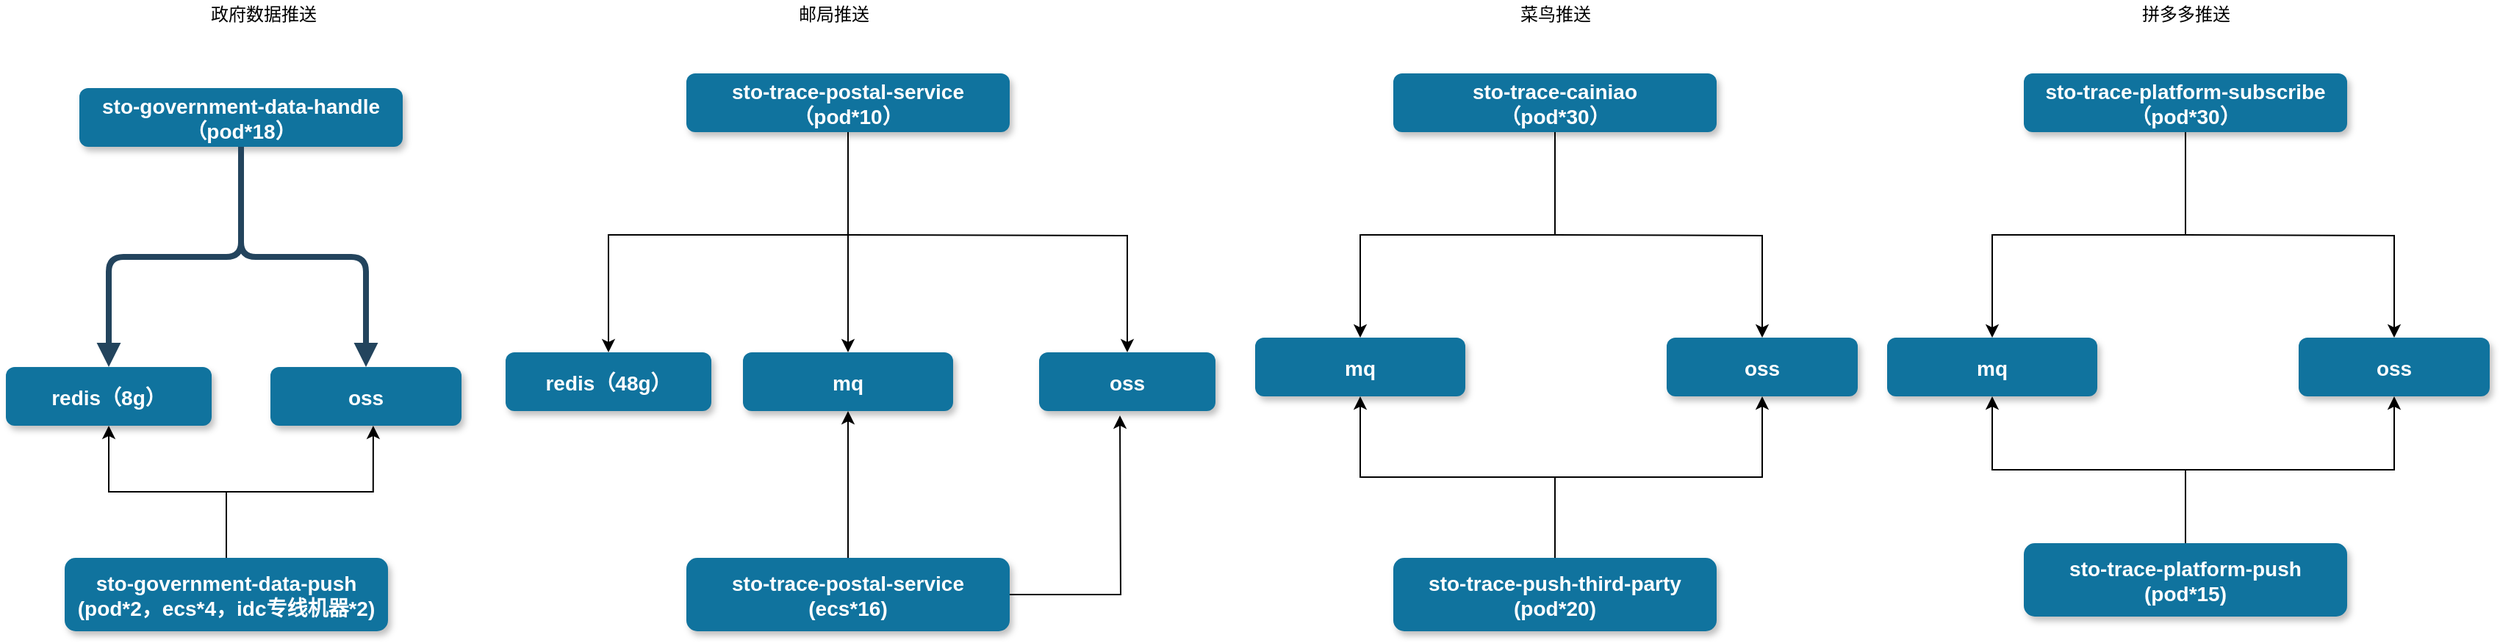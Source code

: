 <mxfile version="13.8.0" type="github">
  <diagram name="Page-1" id="97916047-d0de-89f5-080d-49f4d83e522f">
    <mxGraphModel dx="1422" dy="762" grid="1" gridSize="10" guides="1" tooltips="1" connect="1" arrows="1" fold="1" page="1" pageScale="1.5" pageWidth="1169" pageHeight="827" background="#ffffff" math="0" shadow="0">
      <root>
        <mxCell id="0" />
        <mxCell id="1" parent="0" />
        <mxCell id="o6PUME0kN3w2c6MuNLLT-68" value="" style="edgeStyle=orthogonalEdgeStyle;rounded=0;orthogonalLoop=1;jettySize=auto;html=1;entryX=0.5;entryY=0;entryDx=0;entryDy=0;" edge="1" parent="1" source="2" target="o6PUME0kN3w2c6MuNLLT-67">
          <mxGeometry relative="1" as="geometry" />
        </mxCell>
        <mxCell id="2" value="sto-trace-postal-service&#xa;（pod*10）" style="rounded=1;fillColor=#10739E;strokeColor=none;shadow=1;gradientColor=none;fontStyle=1;fontColor=#FFFFFF;fontSize=14;" parent="1" vertex="1">
          <mxGeometry x="813" y="180" width="220" height="40" as="geometry" />
        </mxCell>
        <mxCell id="3" value="oss" style="rounded=1;fillColor=#10739E;strokeColor=none;shadow=1;gradientColor=none;fontStyle=1;fontColor=#FFFFFF;fontSize=14;" parent="1" vertex="1">
          <mxGeometry x="1053" y="370" width="120" height="40" as="geometry" />
        </mxCell>
        <mxCell id="PI8aZwKPxQTK2stiqgzw-55" value="redis（48g）" style="rounded=1;fillColor=#10739E;strokeColor=none;shadow=1;gradientColor=none;fontStyle=1;fontColor=#FFFFFF;fontSize=14;" parent="1" vertex="1">
          <mxGeometry x="690" y="370" width="140" height="40" as="geometry" />
        </mxCell>
        <mxCell id="PI8aZwKPxQTK2stiqgzw-59" style="edgeStyle=orthogonalEdgeStyle;rounded=0;orthogonalLoop=1;jettySize=auto;html=1;entryX=0.5;entryY=1;entryDx=0;entryDy=0;exitX=0.5;exitY=0;exitDx=0;exitDy=0;" parent="1" source="PI8aZwKPxQTK2stiqgzw-58" target="o6PUME0kN3w2c6MuNLLT-67" edge="1">
          <mxGeometry relative="1" as="geometry" />
        </mxCell>
        <mxCell id="PI8aZwKPxQTK2stiqgzw-60" style="edgeStyle=orthogonalEdgeStyle;rounded=0;orthogonalLoop=1;jettySize=auto;html=1;" parent="1" source="PI8aZwKPxQTK2stiqgzw-58" edge="1">
          <mxGeometry relative="1" as="geometry">
            <mxPoint x="1108" y="413" as="targetPoint" />
          </mxGeometry>
        </mxCell>
        <mxCell id="PI8aZwKPxQTK2stiqgzw-58" value="sto-trace-postal-service&#xa;(ecs*16)" style="rounded=1;fillColor=#10739E;strokeColor=none;shadow=1;gradientColor=none;fontStyle=1;fontColor=#FFFFFF;fontSize=14;" parent="1" vertex="1">
          <mxGeometry x="813" y="510" width="220" height="50" as="geometry" />
        </mxCell>
        <mxCell id="o6PUME0kN3w2c6MuNLLT-39" value="&lt;span style=&quot;color: rgba(0 , 0 , 0 , 0) ; font-family: monospace ; font-size: 0px&quot;&gt;%3CmxGraphModel%3E%3Croot%3E%3CmxCell%20id%3D%220%22%2F%3E%3CmxCell%20id%3D%221%22%20parent%3D%220%22%2F%3E%3CmxCell%20id%3D%222%22%20value%3D%22sto-government-data-handle%26%2310%3B%EF%BC%88pod*18%EF%BC%89%22%20style%3D%22rounded%3D1%3BfillColor%3D%2310739E%3BstrokeColor%3Dnone%3Bshadow%3D1%3BgradientColor%3Dnone%3BfontStyle%3D1%3BfontColor%3D%23FFFFFF%3BfontSize%3D14%3B%22%20vertex%3D%221%22%20parent%3D%221%22%3E%3CmxGeometry%20x%3D%22380%22%20y%3D%22170%22%20width%3D%22220%22%20height%3D%2240%22%20as%3D%22geometry%22%2F%3E%3C%2FmxCell%3E%3CmxCell%20id%3D%223%22%20value%3D%22oss%22%20style%3D%22rounded%3D1%3BfillColor%3D%2310739E%3BstrokeColor%3Dnone%3Bshadow%3D1%3BgradientColor%3Dnone%3BfontStyle%3D1%3BfontColor%3D%23FFFFFF%3BfontSize%3D14%3B%22%20vertex%3D%221%22%20parent%3D%221%22%3E%3CmxGeometry%20x%3D%22510%22%20y%3D%22360%22%20width%3D%22130%22%20height%3D%2240%22%20as%3D%22geometry%22%2F%3E%3C%2FmxCell%3E%3CmxCell%20id%3D%224%22%20value%3D%22%22%20style%3D%22edgeStyle%3DelbowEdgeStyle%3Belbow%3Dvertical%3BstrokeWidth%3D4%3BendArrow%3Dblock%3BendFill%3D1%3BfontStyle%3D1%3BstrokeColor%3D%2323445D%3B%22%20edge%3D%221%22%20source%3D%222%22%20target%3D%223%22%20parent%3D%221%22%3E%3CmxGeometry%20x%3D%2222%22%20y%3D%22165.5%22%20width%3D%22100%22%20height%3D%22100%22%20as%3D%22geometry%22%3E%3CmxPoint%20x%3D%2222%22%20y%3D%22265.5%22%20as%3D%22sourcePoint%22%2F%3E%3CmxPoint%20x%3D%22122%22%20y%3D%22165.5%22%20as%3D%22targetPoint%22%2F%3E%3C%2FmxGeometry%3E%3C%2FmxCell%3E%3CmxCell%20id%3D%225%22%20value%3D%22redis%EF%BC%888g%EF%BC%89%22%20style%3D%22rounded%3D1%3BfillColor%3D%2310739E%3BstrokeColor%3Dnone%3Bshadow%3D1%3BgradientColor%3Dnone%3BfontStyle%3D1%3BfontColor%3D%23FFFFFF%3BfontSize%3D14%3B%22%20vertex%3D%221%22%20parent%3D%221%22%3E%3CmxGeometry%20x%3D%22330%22%20y%3D%22360%22%20width%3D%22140%22%20height%3D%2240%22%20as%3D%22geometry%22%2F%3E%3C%2FmxCell%3E%3CmxCell%20id%3D%226%22%20value%3D%22%22%20style%3D%22edgeStyle%3DelbowEdgeStyle%3Belbow%3Dvertical%3BstrokeWidth%3D4%3BendArrow%3Dblock%3BendFill%3D1%3BfontStyle%3D1%3BstrokeColor%3D%2323445D%3BentryX%3D0.5%3BentryY%3D0%3BentryDx%3D0%3BentryDy%3D0%3BexitX%3D0.5%3BexitY%3D1%3BexitDx%3D0%3BexitDy%3D0%3B%22%20edge%3D%221%22%20source%3D%222%22%20target%3D%225%22%20parent%3D%221%22%3E%3CmxGeometry%20x%3D%2232%22%20y%3D%22175.5%22%20width%3D%22100%22%20height%3D%22100%22%20as%3D%22geometry%22%3E%3CmxPoint%20x%3D%22510%22%20y%3D%22190%22%20as%3D%22sourcePoint%22%2F%3E%3CmxPoint%20x%3D%22590%22%20y%3D%22370%22%20as%3D%22targetPoint%22%2F%3E%3C%2FmxGeometry%3E%3C%2FmxCell%3E%3CmxCell%20id%3D%227%22%20style%3D%22edgeStyle%3DorthogonalEdgeStyle%3Brounded%3D0%3BorthogonalLoop%3D1%3BjettySize%3Dauto%3Bhtml%3D1%3BentryX%3D0.5%3BentryY%3D1%3BentryDx%3D0%3BentryDy%3D0%3BexitX%3D0.5%3BexitY%3D0%3BexitDx%3D0%3BexitDy%3D0%3B%22%20edge%3D%221%22%20source%3D%229%22%20target%3D%225%22%20parent%3D%221%22%3E%3CmxGeometry%20relative%3D%221%22%20as%3D%22geometry%22%2F%3E%3C%2FmxCell%3E%3CmxCell%20id%3D%228%22%20style%3D%22edgeStyle%3DorthogonalEdgeStyle%3Brounded%3D0%3BorthogonalLoop%3D1%3BjettySize%3Dauto%3Bhtml%3D1%3BentryX%3D0.562%3BentryY%3D1.075%3BentryDx%3D0%3BentryDy%3D0%3BentryPerimeter%3D0%3B%22%20edge%3D%221%22%20source%3D%229%22%20target%3D%223%22%20parent%3D%221%22%3E%3CmxGeometry%20relative%3D%221%22%20as%3D%22geometry%22%2F%3E%3C%2FmxCell%3E%3CmxCell%20id%3D%229%22%20value%3D%22sto-government-data-push%26%2310%3B(pod*2%2Cecs*6)%22%20style%3D%22rounded%3D1%3BfillColor%3D%2310739E%3BstrokeColor%3Dnone%3Bshadow%3D1%3BgradientColor%3Dnone%3BfontStyle%3D1%3BfontColor%3D%23FFFFFF%3BfontSize%3D14%3B%22%20vertex%3D%221%22%20parent%3D%221%22%3E%3CmxGeometry%20x%3D%22370%22%20y%3D%22490%22%20width%3D%22220%22%20height%3D%2250%22%20as%3D%22geometry%22%2F%3E%3C%2FmxCell%3E%3CmxCell%20id%3D%2210%22%20value%3D%22%E6%94%BF%E5%BA%9C%E6%95%B0%E6%8D%AE%E6%8E%A8%E9%80%81%22%20style%3D%22rounded%3D0%3BwhiteSpace%3Dwrap%3Bhtml%3D1%3B%22%20vertex%3D%221%22%20parent%3D%221%22%3E%3CmxGeometry%20x%3D%22440%22%20y%3D%2290%22%20width%3D%22120%22%20height%3D%2260%22%20as%3D%22geometry%22%2F%3E%3C%2FmxCell%3E%3C%2Froot%3E%3C%2FmxGraphModel%3E&lt;/span&gt;" style="text;html=1;align=center;verticalAlign=middle;resizable=0;points=[];autosize=1;" vertex="1" parent="1">
          <mxGeometry x="823" y="180" width="20" height="20" as="geometry" />
        </mxCell>
        <mxCell id="o6PUME0kN3w2c6MuNLLT-40" value="政府数据推送" style="text;html=1;align=center;verticalAlign=middle;resizable=0;points=[];autosize=1;" vertex="1" parent="1">
          <mxGeometry x="480" y="130" width="90" height="20" as="geometry" />
        </mxCell>
        <mxCell id="o6PUME0kN3w2c6MuNLLT-41" value="&lt;span style=&quot;color: rgba(0 , 0 , 0 , 0) ; font-family: monospace ; font-size: 0px&quot;&gt;%3CmxGraphModel%3E%3Croot%3E%3CmxCell%20id%3D%220%22%2F%3E%3CmxCell%20id%3D%221%22%20parent%3D%220%22%2F%3E%3CmxCell%20id%3D%222%22%20value%3D%22sto-government-data-handle%26%2310%3B%EF%BC%88pod*18%EF%BC%89%22%20style%3D%22rounded%3D1%3BfillColor%3D%2310739E%3BstrokeColor%3Dnone%3Bshadow%3D1%3BgradientColor%3Dnone%3BfontStyle%3D1%3BfontColor%3D%23FFFFFF%3BfontSize%3D14%3B%22%20vertex%3D%221%22%20parent%3D%221%22%3E%3CmxGeometry%20x%3D%22380%22%20y%3D%22170%22%20width%3D%22220%22%20height%3D%2240%22%20as%3D%22geometry%22%2F%3E%3C%2FmxCell%3E%3CmxCell%20id%3D%223%22%20value%3D%22oss%22%20style%3D%22rounded%3D1%3BfillColor%3D%2310739E%3BstrokeColor%3Dnone%3Bshadow%3D1%3BgradientColor%3Dnone%3BfontStyle%3D1%3BfontColor%3D%23FFFFFF%3BfontSize%3D14%3B%22%20vertex%3D%221%22%20parent%3D%221%22%3E%3CmxGeometry%20x%3D%22510%22%20y%3D%22360%22%20width%3D%22130%22%20height%3D%2240%22%20as%3D%22geometry%22%2F%3E%3C%2FmxCell%3E%3CmxCell%20id%3D%224%22%20value%3D%22%22%20style%3D%22edgeStyle%3DelbowEdgeStyle%3Belbow%3Dvertical%3BstrokeWidth%3D4%3BendArrow%3Dblock%3BendFill%3D1%3BfontStyle%3D1%3BstrokeColor%3D%2323445D%3B%22%20edge%3D%221%22%20source%3D%222%22%20target%3D%223%22%20parent%3D%221%22%3E%3CmxGeometry%20x%3D%2222%22%20y%3D%22165.5%22%20width%3D%22100%22%20height%3D%22100%22%20as%3D%22geometry%22%3E%3CmxPoint%20x%3D%2222%22%20y%3D%22265.5%22%20as%3D%22sourcePoint%22%2F%3E%3CmxPoint%20x%3D%22122%22%20y%3D%22165.5%22%20as%3D%22targetPoint%22%2F%3E%3C%2FmxGeometry%3E%3C%2FmxCell%3E%3CmxCell%20id%3D%225%22%20value%3D%22redis%EF%BC%888g%EF%BC%89%22%20style%3D%22rounded%3D1%3BfillColor%3D%2310739E%3BstrokeColor%3Dnone%3Bshadow%3D1%3BgradientColor%3Dnone%3BfontStyle%3D1%3BfontColor%3D%23FFFFFF%3BfontSize%3D14%3B%22%20vertex%3D%221%22%20parent%3D%221%22%3E%3CmxGeometry%20x%3D%22330%22%20y%3D%22360%22%20width%3D%22140%22%20height%3D%2240%22%20as%3D%22geometry%22%2F%3E%3C%2FmxCell%3E%3CmxCell%20id%3D%226%22%20value%3D%22%22%20style%3D%22edgeStyle%3DelbowEdgeStyle%3Belbow%3Dvertical%3BstrokeWidth%3D4%3BendArrow%3Dblock%3BendFill%3D1%3BfontStyle%3D1%3BstrokeColor%3D%2323445D%3BentryX%3D0.5%3BentryY%3D0%3BentryDx%3D0%3BentryDy%3D0%3BexitX%3D0.5%3BexitY%3D1%3BexitDx%3D0%3BexitDy%3D0%3B%22%20edge%3D%221%22%20source%3D%222%22%20target%3D%225%22%20parent%3D%221%22%3E%3CmxGeometry%20x%3D%2232%22%20y%3D%22175.5%22%20width%3D%22100%22%20height%3D%22100%22%20as%3D%22geometry%22%3E%3CmxPoint%20x%3D%22510%22%20y%3D%22190%22%20as%3D%22sourcePoint%22%2F%3E%3CmxPoint%20x%3D%22590%22%20y%3D%22370%22%20as%3D%22targetPoint%22%2F%3E%3C%2FmxGeometry%3E%3C%2FmxCell%3E%3CmxCell%20id%3D%227%22%20style%3D%22edgeStyle%3DorthogonalEdgeStyle%3Brounded%3D0%3BorthogonalLoop%3D1%3BjettySize%3Dauto%3Bhtml%3D1%3BentryX%3D0.5%3BentryY%3D1%3BentryDx%3D0%3BentryDy%3D0%3BexitX%3D0.5%3BexitY%3D0%3BexitDx%3D0%3BexitDy%3D0%3B%22%20edge%3D%221%22%20source%3D%229%22%20target%3D%225%22%20parent%3D%221%22%3E%3CmxGeometry%20relative%3D%221%22%20as%3D%22geometry%22%2F%3E%3C%2FmxCell%3E%3CmxCell%20id%3D%228%22%20style%3D%22edgeStyle%3DorthogonalEdgeStyle%3Brounded%3D0%3BorthogonalLoop%3D1%3BjettySize%3Dauto%3Bhtml%3D1%3BentryX%3D0.562%3BentryY%3D1.075%3BentryDx%3D0%3BentryDy%3D0%3BentryPerimeter%3D0%3B%22%20edge%3D%221%22%20source%3D%229%22%20target%3D%223%22%20parent%3D%221%22%3E%3CmxGeometry%20relative%3D%221%22%20as%3D%22geometry%22%2F%3E%3C%2FmxCell%3E%3CmxCell%20id%3D%229%22%20value%3D%22sto-government-data-push%26%2310%3B(pod*2%2Cecs*6)%22%20style%3D%22rounded%3D1%3BfillColor%3D%2310739E%3BstrokeColor%3Dnone%3Bshadow%3D1%3BgradientColor%3Dnone%3BfontStyle%3D1%3BfontColor%3D%23FFFFFF%3BfontSize%3D14%3B%22%20vertex%3D%221%22%20parent%3D%221%22%3E%3CmxGeometry%20x%3D%22370%22%20y%3D%22490%22%20width%3D%22220%22%20height%3D%2250%22%20as%3D%22geometry%22%2F%3E%3C%2FmxCell%3E%3CmxCell%20id%3D%2210%22%20value%3D%22%E6%94%BF%E5%BA%9C%E6%95%B0%E6%8D%AE%E6%8E%A8%E9%80%81%22%20style%3D%22rounded%3D0%3BwhiteSpace%3Dwrap%3Bhtml%3D1%3B%22%20vertex%3D%221%22%20parent%3D%221%22%3E%3CmxGeometry%20x%3D%22440%22%20y%3D%2290%22%20width%3D%22120%22%20height%3D%2260%22%20as%3D%22geometry%22%2F%3E%3C%2FmxCell%3E%3C%2Froot%3E%3C%2FmxGraphModel%3E&lt;/span&gt;" style="text;html=1;align=center;verticalAlign=middle;resizable=0;points=[];autosize=1;" vertex="1" parent="1">
          <mxGeometry x="923" y="220" width="20" height="20" as="geometry" />
        </mxCell>
        <mxCell id="o6PUME0kN3w2c6MuNLLT-51" value="sto-government-data-handle&#xa;（pod*18）" style="rounded=1;fillColor=#10739E;strokeColor=none;shadow=1;gradientColor=none;fontStyle=1;fontColor=#FFFFFF;fontSize=14;" vertex="1" parent="1">
          <mxGeometry x="400" y="190" width="220" height="40" as="geometry" />
        </mxCell>
        <mxCell id="o6PUME0kN3w2c6MuNLLT-52" value="oss" style="rounded=1;fillColor=#10739E;strokeColor=none;shadow=1;gradientColor=none;fontStyle=1;fontColor=#FFFFFF;fontSize=14;" vertex="1" parent="1">
          <mxGeometry x="530" y="380" width="130" height="40" as="geometry" />
        </mxCell>
        <mxCell id="o6PUME0kN3w2c6MuNLLT-53" value="" style="edgeStyle=elbowEdgeStyle;elbow=vertical;strokeWidth=4;endArrow=block;endFill=1;fontStyle=1;strokeColor=#23445D;" edge="1" parent="1" source="o6PUME0kN3w2c6MuNLLT-51" target="o6PUME0kN3w2c6MuNLLT-52">
          <mxGeometry x="42" y="185.5" width="100" height="100" as="geometry">
            <mxPoint x="42" y="285.5" as="sourcePoint" />
            <mxPoint x="142" y="185.5" as="targetPoint" />
          </mxGeometry>
        </mxCell>
        <mxCell id="o6PUME0kN3w2c6MuNLLT-54" value="redis（8g）" style="rounded=1;fillColor=#10739E;strokeColor=none;shadow=1;gradientColor=none;fontStyle=1;fontColor=#FFFFFF;fontSize=14;" vertex="1" parent="1">
          <mxGeometry x="350" y="380" width="140" height="40" as="geometry" />
        </mxCell>
        <mxCell id="o6PUME0kN3w2c6MuNLLT-55" value="" style="edgeStyle=elbowEdgeStyle;elbow=vertical;strokeWidth=4;endArrow=block;endFill=1;fontStyle=1;strokeColor=#23445D;entryX=0.5;entryY=0;entryDx=0;entryDy=0;exitX=0.5;exitY=1;exitDx=0;exitDy=0;" edge="1" parent="1" source="o6PUME0kN3w2c6MuNLLT-51" target="o6PUME0kN3w2c6MuNLLT-54">
          <mxGeometry x="52" y="195.5" width="100" height="100" as="geometry">
            <mxPoint x="530" y="210" as="sourcePoint" />
            <mxPoint x="610" y="390" as="targetPoint" />
          </mxGeometry>
        </mxCell>
        <mxCell id="o6PUME0kN3w2c6MuNLLT-56" style="edgeStyle=orthogonalEdgeStyle;rounded=0;orthogonalLoop=1;jettySize=auto;html=1;entryX=0.5;entryY=1;entryDx=0;entryDy=0;exitX=0.5;exitY=0;exitDx=0;exitDy=0;" edge="1" parent="1" source="o6PUME0kN3w2c6MuNLLT-58" target="o6PUME0kN3w2c6MuNLLT-54">
          <mxGeometry relative="1" as="geometry" />
        </mxCell>
        <mxCell id="o6PUME0kN3w2c6MuNLLT-57" style="edgeStyle=orthogonalEdgeStyle;rounded=0;orthogonalLoop=1;jettySize=auto;html=1;entryX=0.538;entryY=1;entryDx=0;entryDy=0;entryPerimeter=0;" edge="1" parent="1" source="o6PUME0kN3w2c6MuNLLT-58" target="o6PUME0kN3w2c6MuNLLT-52">
          <mxGeometry relative="1" as="geometry">
            <mxPoint x="595" y="430" as="targetPoint" />
          </mxGeometry>
        </mxCell>
        <mxCell id="o6PUME0kN3w2c6MuNLLT-58" value="sto-government-data-push&#xa;(pod*2，ecs*4，idc专线机器*2)" style="rounded=1;fillColor=#10739E;strokeColor=none;shadow=1;gradientColor=none;fontStyle=1;fontColor=#FFFFFF;fontSize=14;" vertex="1" parent="1">
          <mxGeometry x="390" y="510" width="220" height="50" as="geometry" />
        </mxCell>
        <mxCell id="o6PUME0kN3w2c6MuNLLT-61" value="&lt;span style=&quot;color: rgba(0 , 0 , 0 , 0) ; font-family: monospace ; font-size: 0px&quot;&gt;%3CmxGraphModel%3E%3Croot%3E%3CmxCell%20id%3D%220%22%2F%3E%3CmxCell%20id%3D%221%22%20parent%3D%220%22%2F%3E%3CmxCell%20id%3D%222%22%20value%3D%22%E6%94%BF%E5%BA%9C%E6%95%B0%E6%8D%AE%E6%8E%A8%E9%80%81%22%20style%3D%22text%3Bhtml%3D1%3Balign%3Dcenter%3BverticalAlign%3Dmiddle%3Bresizable%3D0%3Bpoints%3D%5B%5D%3Bautosize%3D1%3B%22%20vertex%3D%221%22%20parent%3D%221%22%3E%3CmxGeometry%20x%3D%22915%22%20y%3D%22130%22%20width%3D%2290%22%20height%3D%2220%22%20as%3D%22geometry%22%2F%3E%3C%2FmxCell%3E%3C%2Froot%3E%3C%2FmxGraphModel%3E&lt;/span&gt;" style="text;html=1;align=center;verticalAlign=middle;resizable=0;points=[];autosize=1;" vertex="1" parent="1">
          <mxGeometry x="460" y="140" width="20" height="20" as="geometry" />
        </mxCell>
        <mxCell id="o6PUME0kN3w2c6MuNLLT-62" value="邮局推送" style="text;html=1;align=center;verticalAlign=middle;resizable=0;points=[];autosize=1;" vertex="1" parent="1">
          <mxGeometry x="883" y="130" width="60" height="20" as="geometry" />
        </mxCell>
        <mxCell id="o6PUME0kN3w2c6MuNLLT-67" value="mq" style="rounded=1;fillColor=#10739E;strokeColor=none;shadow=1;gradientColor=none;fontStyle=1;fontColor=#FFFFFF;fontSize=14;" vertex="1" parent="1">
          <mxGeometry x="851.5" y="370" width="143" height="40" as="geometry" />
        </mxCell>
        <mxCell id="o6PUME0kN3w2c6MuNLLT-70" value="" style="edgeStyle=orthogonalEdgeStyle;rounded=0;orthogonalLoop=1;jettySize=auto;html=1;entryX=0.5;entryY=0;entryDx=0;entryDy=0;exitX=0.5;exitY=1;exitDx=0;exitDy=0;" edge="1" parent="1" source="2" target="PI8aZwKPxQTK2stiqgzw-55">
          <mxGeometry relative="1" as="geometry">
            <mxPoint x="933" y="230" as="sourcePoint" />
            <mxPoint x="768.5" y="370" as="targetPoint" />
            <Array as="points">
              <mxPoint x="923" y="290" />
              <mxPoint x="760" y="290" />
            </Array>
          </mxGeometry>
        </mxCell>
        <mxCell id="o6PUME0kN3w2c6MuNLLT-71" value="" style="edgeStyle=orthogonalEdgeStyle;rounded=0;orthogonalLoop=1;jettySize=auto;html=1;entryX=0.5;entryY=0;entryDx=0;entryDy=0;" edge="1" parent="1" target="3">
          <mxGeometry relative="1" as="geometry">
            <mxPoint x="923" y="290" as="sourcePoint" />
            <mxPoint x="778.5" y="380" as="targetPoint" />
          </mxGeometry>
        </mxCell>
        <mxCell id="o6PUME0kN3w2c6MuNLLT-73" value="" style="edgeStyle=orthogonalEdgeStyle;rounded=0;orthogonalLoop=1;jettySize=auto;html=1;entryX=0.5;entryY=0;entryDx=0;entryDy=0;" edge="1" parent="1" source="o6PUME0kN3w2c6MuNLLT-74" target="o6PUME0kN3w2c6MuNLLT-83">
          <mxGeometry relative="1" as="geometry" />
        </mxCell>
        <mxCell id="o6PUME0kN3w2c6MuNLLT-74" value="sto-trace-cainiao&#xa;（pod*30）" style="rounded=1;fillColor=#10739E;strokeColor=none;shadow=1;gradientColor=none;fontStyle=1;fontColor=#FFFFFF;fontSize=14;" vertex="1" parent="1">
          <mxGeometry x="1294" y="180" width="220" height="40" as="geometry" />
        </mxCell>
        <mxCell id="o6PUME0kN3w2c6MuNLLT-75" value="oss" style="rounded=1;fillColor=#10739E;strokeColor=none;shadow=1;gradientColor=none;fontStyle=1;fontColor=#FFFFFF;fontSize=14;" vertex="1" parent="1">
          <mxGeometry x="1480" y="360" width="130" height="40" as="geometry" />
        </mxCell>
        <mxCell id="o6PUME0kN3w2c6MuNLLT-77" style="edgeStyle=orthogonalEdgeStyle;rounded=0;orthogonalLoop=1;jettySize=auto;html=1;entryX=0.5;entryY=1;entryDx=0;entryDy=0;exitX=0.5;exitY=0;exitDx=0;exitDy=0;" edge="1" parent="1" source="o6PUME0kN3w2c6MuNLLT-79" target="o6PUME0kN3w2c6MuNLLT-83">
          <mxGeometry relative="1" as="geometry" />
        </mxCell>
        <mxCell id="o6PUME0kN3w2c6MuNLLT-78" style="edgeStyle=orthogonalEdgeStyle;rounded=0;orthogonalLoop=1;jettySize=auto;html=1;exitX=0.5;exitY=0;exitDx=0;exitDy=0;entryX=0.5;entryY=1;entryDx=0;entryDy=0;" edge="1" parent="1" source="o6PUME0kN3w2c6MuNLLT-79" target="o6PUME0kN3w2c6MuNLLT-75">
          <mxGeometry relative="1" as="geometry">
            <mxPoint x="1560" y="410" as="targetPoint" />
          </mxGeometry>
        </mxCell>
        <mxCell id="o6PUME0kN3w2c6MuNLLT-79" value="sto-trace-push-third-party&#xa;(pod*20)" style="rounded=1;fillColor=#10739E;strokeColor=none;shadow=1;gradientColor=none;fontStyle=1;fontColor=#FFFFFF;fontSize=14;" vertex="1" parent="1">
          <mxGeometry x="1294" y="510" width="220" height="50" as="geometry" />
        </mxCell>
        <mxCell id="o6PUME0kN3w2c6MuNLLT-80" value="&lt;span style=&quot;color: rgba(0 , 0 , 0 , 0) ; font-family: monospace ; font-size: 0px&quot;&gt;%3CmxGraphModel%3E%3Croot%3E%3CmxCell%20id%3D%220%22%2F%3E%3CmxCell%20id%3D%221%22%20parent%3D%220%22%2F%3E%3CmxCell%20id%3D%222%22%20value%3D%22sto-government-data-handle%26%2310%3B%EF%BC%88pod*18%EF%BC%89%22%20style%3D%22rounded%3D1%3BfillColor%3D%2310739E%3BstrokeColor%3Dnone%3Bshadow%3D1%3BgradientColor%3Dnone%3BfontStyle%3D1%3BfontColor%3D%23FFFFFF%3BfontSize%3D14%3B%22%20vertex%3D%221%22%20parent%3D%221%22%3E%3CmxGeometry%20x%3D%22380%22%20y%3D%22170%22%20width%3D%22220%22%20height%3D%2240%22%20as%3D%22geometry%22%2F%3E%3C%2FmxCell%3E%3CmxCell%20id%3D%223%22%20value%3D%22oss%22%20style%3D%22rounded%3D1%3BfillColor%3D%2310739E%3BstrokeColor%3Dnone%3Bshadow%3D1%3BgradientColor%3Dnone%3BfontStyle%3D1%3BfontColor%3D%23FFFFFF%3BfontSize%3D14%3B%22%20vertex%3D%221%22%20parent%3D%221%22%3E%3CmxGeometry%20x%3D%22510%22%20y%3D%22360%22%20width%3D%22130%22%20height%3D%2240%22%20as%3D%22geometry%22%2F%3E%3C%2FmxCell%3E%3CmxCell%20id%3D%224%22%20value%3D%22%22%20style%3D%22edgeStyle%3DelbowEdgeStyle%3Belbow%3Dvertical%3BstrokeWidth%3D4%3BendArrow%3Dblock%3BendFill%3D1%3BfontStyle%3D1%3BstrokeColor%3D%2323445D%3B%22%20edge%3D%221%22%20source%3D%222%22%20target%3D%223%22%20parent%3D%221%22%3E%3CmxGeometry%20x%3D%2222%22%20y%3D%22165.5%22%20width%3D%22100%22%20height%3D%22100%22%20as%3D%22geometry%22%3E%3CmxPoint%20x%3D%2222%22%20y%3D%22265.5%22%20as%3D%22sourcePoint%22%2F%3E%3CmxPoint%20x%3D%22122%22%20y%3D%22165.5%22%20as%3D%22targetPoint%22%2F%3E%3C%2FmxGeometry%3E%3C%2FmxCell%3E%3CmxCell%20id%3D%225%22%20value%3D%22redis%EF%BC%888g%EF%BC%89%22%20style%3D%22rounded%3D1%3BfillColor%3D%2310739E%3BstrokeColor%3Dnone%3Bshadow%3D1%3BgradientColor%3Dnone%3BfontStyle%3D1%3BfontColor%3D%23FFFFFF%3BfontSize%3D14%3B%22%20vertex%3D%221%22%20parent%3D%221%22%3E%3CmxGeometry%20x%3D%22330%22%20y%3D%22360%22%20width%3D%22140%22%20height%3D%2240%22%20as%3D%22geometry%22%2F%3E%3C%2FmxCell%3E%3CmxCell%20id%3D%226%22%20value%3D%22%22%20style%3D%22edgeStyle%3DelbowEdgeStyle%3Belbow%3Dvertical%3BstrokeWidth%3D4%3BendArrow%3Dblock%3BendFill%3D1%3BfontStyle%3D1%3BstrokeColor%3D%2323445D%3BentryX%3D0.5%3BentryY%3D0%3BentryDx%3D0%3BentryDy%3D0%3BexitX%3D0.5%3BexitY%3D1%3BexitDx%3D0%3BexitDy%3D0%3B%22%20edge%3D%221%22%20source%3D%222%22%20target%3D%225%22%20parent%3D%221%22%3E%3CmxGeometry%20x%3D%2232%22%20y%3D%22175.5%22%20width%3D%22100%22%20height%3D%22100%22%20as%3D%22geometry%22%3E%3CmxPoint%20x%3D%22510%22%20y%3D%22190%22%20as%3D%22sourcePoint%22%2F%3E%3CmxPoint%20x%3D%22590%22%20y%3D%22370%22%20as%3D%22targetPoint%22%2F%3E%3C%2FmxGeometry%3E%3C%2FmxCell%3E%3CmxCell%20id%3D%227%22%20style%3D%22edgeStyle%3DorthogonalEdgeStyle%3Brounded%3D0%3BorthogonalLoop%3D1%3BjettySize%3Dauto%3Bhtml%3D1%3BentryX%3D0.5%3BentryY%3D1%3BentryDx%3D0%3BentryDy%3D0%3BexitX%3D0.5%3BexitY%3D0%3BexitDx%3D0%3BexitDy%3D0%3B%22%20edge%3D%221%22%20source%3D%229%22%20target%3D%225%22%20parent%3D%221%22%3E%3CmxGeometry%20relative%3D%221%22%20as%3D%22geometry%22%2F%3E%3C%2FmxCell%3E%3CmxCell%20id%3D%228%22%20style%3D%22edgeStyle%3DorthogonalEdgeStyle%3Brounded%3D0%3BorthogonalLoop%3D1%3BjettySize%3Dauto%3Bhtml%3D1%3BentryX%3D0.562%3BentryY%3D1.075%3BentryDx%3D0%3BentryDy%3D0%3BentryPerimeter%3D0%3B%22%20edge%3D%221%22%20source%3D%229%22%20target%3D%223%22%20parent%3D%221%22%3E%3CmxGeometry%20relative%3D%221%22%20as%3D%22geometry%22%2F%3E%3C%2FmxCell%3E%3CmxCell%20id%3D%229%22%20value%3D%22sto-government-data-push%26%2310%3B(pod*2%2Cecs*6)%22%20style%3D%22rounded%3D1%3BfillColor%3D%2310739E%3BstrokeColor%3Dnone%3Bshadow%3D1%3BgradientColor%3Dnone%3BfontStyle%3D1%3BfontColor%3D%23FFFFFF%3BfontSize%3D14%3B%22%20vertex%3D%221%22%20parent%3D%221%22%3E%3CmxGeometry%20x%3D%22370%22%20y%3D%22490%22%20width%3D%22220%22%20height%3D%2250%22%20as%3D%22geometry%22%2F%3E%3C%2FmxCell%3E%3CmxCell%20id%3D%2210%22%20value%3D%22%E6%94%BF%E5%BA%9C%E6%95%B0%E6%8D%AE%E6%8E%A8%E9%80%81%22%20style%3D%22rounded%3D0%3BwhiteSpace%3Dwrap%3Bhtml%3D1%3B%22%20vertex%3D%221%22%20parent%3D%221%22%3E%3CmxGeometry%20x%3D%22440%22%20y%3D%2290%22%20width%3D%22120%22%20height%3D%2260%22%20as%3D%22geometry%22%2F%3E%3C%2FmxCell%3E%3C%2Froot%3E%3C%2FmxGraphModel%3E&lt;/span&gt;" style="text;html=1;align=center;verticalAlign=middle;resizable=0;points=[];autosize=1;" vertex="1" parent="1">
          <mxGeometry x="1304" y="180" width="20" height="20" as="geometry" />
        </mxCell>
        <mxCell id="o6PUME0kN3w2c6MuNLLT-81" value="&lt;span style=&quot;color: rgba(0 , 0 , 0 , 0) ; font-family: monospace ; font-size: 0px&quot;&gt;%3CmxGraphModel%3E%3Croot%3E%3CmxCell%20id%3D%220%22%2F%3E%3CmxCell%20id%3D%221%22%20parent%3D%220%22%2F%3E%3CmxCell%20id%3D%222%22%20value%3D%22sto-government-data-handle%26%2310%3B%EF%BC%88pod*18%EF%BC%89%22%20style%3D%22rounded%3D1%3BfillColor%3D%2310739E%3BstrokeColor%3Dnone%3Bshadow%3D1%3BgradientColor%3Dnone%3BfontStyle%3D1%3BfontColor%3D%23FFFFFF%3BfontSize%3D14%3B%22%20vertex%3D%221%22%20parent%3D%221%22%3E%3CmxGeometry%20x%3D%22380%22%20y%3D%22170%22%20width%3D%22220%22%20height%3D%2240%22%20as%3D%22geometry%22%2F%3E%3C%2FmxCell%3E%3CmxCell%20id%3D%223%22%20value%3D%22oss%22%20style%3D%22rounded%3D1%3BfillColor%3D%2310739E%3BstrokeColor%3Dnone%3Bshadow%3D1%3BgradientColor%3Dnone%3BfontStyle%3D1%3BfontColor%3D%23FFFFFF%3BfontSize%3D14%3B%22%20vertex%3D%221%22%20parent%3D%221%22%3E%3CmxGeometry%20x%3D%22510%22%20y%3D%22360%22%20width%3D%22130%22%20height%3D%2240%22%20as%3D%22geometry%22%2F%3E%3C%2FmxCell%3E%3CmxCell%20id%3D%224%22%20value%3D%22%22%20style%3D%22edgeStyle%3DelbowEdgeStyle%3Belbow%3Dvertical%3BstrokeWidth%3D4%3BendArrow%3Dblock%3BendFill%3D1%3BfontStyle%3D1%3BstrokeColor%3D%2323445D%3B%22%20edge%3D%221%22%20source%3D%222%22%20target%3D%223%22%20parent%3D%221%22%3E%3CmxGeometry%20x%3D%2222%22%20y%3D%22165.5%22%20width%3D%22100%22%20height%3D%22100%22%20as%3D%22geometry%22%3E%3CmxPoint%20x%3D%2222%22%20y%3D%22265.5%22%20as%3D%22sourcePoint%22%2F%3E%3CmxPoint%20x%3D%22122%22%20y%3D%22165.5%22%20as%3D%22targetPoint%22%2F%3E%3C%2FmxGeometry%3E%3C%2FmxCell%3E%3CmxCell%20id%3D%225%22%20value%3D%22redis%EF%BC%888g%EF%BC%89%22%20style%3D%22rounded%3D1%3BfillColor%3D%2310739E%3BstrokeColor%3Dnone%3Bshadow%3D1%3BgradientColor%3Dnone%3BfontStyle%3D1%3BfontColor%3D%23FFFFFF%3BfontSize%3D14%3B%22%20vertex%3D%221%22%20parent%3D%221%22%3E%3CmxGeometry%20x%3D%22330%22%20y%3D%22360%22%20width%3D%22140%22%20height%3D%2240%22%20as%3D%22geometry%22%2F%3E%3C%2FmxCell%3E%3CmxCell%20id%3D%226%22%20value%3D%22%22%20style%3D%22edgeStyle%3DelbowEdgeStyle%3Belbow%3Dvertical%3BstrokeWidth%3D4%3BendArrow%3Dblock%3BendFill%3D1%3BfontStyle%3D1%3BstrokeColor%3D%2323445D%3BentryX%3D0.5%3BentryY%3D0%3BentryDx%3D0%3BentryDy%3D0%3BexitX%3D0.5%3BexitY%3D1%3BexitDx%3D0%3BexitDy%3D0%3B%22%20edge%3D%221%22%20source%3D%222%22%20target%3D%225%22%20parent%3D%221%22%3E%3CmxGeometry%20x%3D%2232%22%20y%3D%22175.5%22%20width%3D%22100%22%20height%3D%22100%22%20as%3D%22geometry%22%3E%3CmxPoint%20x%3D%22510%22%20y%3D%22190%22%20as%3D%22sourcePoint%22%2F%3E%3CmxPoint%20x%3D%22590%22%20y%3D%22370%22%20as%3D%22targetPoint%22%2F%3E%3C%2FmxGeometry%3E%3C%2FmxCell%3E%3CmxCell%20id%3D%227%22%20style%3D%22edgeStyle%3DorthogonalEdgeStyle%3Brounded%3D0%3BorthogonalLoop%3D1%3BjettySize%3Dauto%3Bhtml%3D1%3BentryX%3D0.5%3BentryY%3D1%3BentryDx%3D0%3BentryDy%3D0%3BexitX%3D0.5%3BexitY%3D0%3BexitDx%3D0%3BexitDy%3D0%3B%22%20edge%3D%221%22%20source%3D%229%22%20target%3D%225%22%20parent%3D%221%22%3E%3CmxGeometry%20relative%3D%221%22%20as%3D%22geometry%22%2F%3E%3C%2FmxCell%3E%3CmxCell%20id%3D%228%22%20style%3D%22edgeStyle%3DorthogonalEdgeStyle%3Brounded%3D0%3BorthogonalLoop%3D1%3BjettySize%3Dauto%3Bhtml%3D1%3BentryX%3D0.562%3BentryY%3D1.075%3BentryDx%3D0%3BentryDy%3D0%3BentryPerimeter%3D0%3B%22%20edge%3D%221%22%20source%3D%229%22%20target%3D%223%22%20parent%3D%221%22%3E%3CmxGeometry%20relative%3D%221%22%20as%3D%22geometry%22%2F%3E%3C%2FmxCell%3E%3CmxCell%20id%3D%229%22%20value%3D%22sto-government-data-push%26%2310%3B(pod*2%2Cecs*6)%22%20style%3D%22rounded%3D1%3BfillColor%3D%2310739E%3BstrokeColor%3Dnone%3Bshadow%3D1%3BgradientColor%3Dnone%3BfontStyle%3D1%3BfontColor%3D%23FFFFFF%3BfontSize%3D14%3B%22%20vertex%3D%221%22%20parent%3D%221%22%3E%3CmxGeometry%20x%3D%22370%22%20y%3D%22490%22%20width%3D%22220%22%20height%3D%2250%22%20as%3D%22geometry%22%2F%3E%3C%2FmxCell%3E%3CmxCell%20id%3D%2210%22%20value%3D%22%E6%94%BF%E5%BA%9C%E6%95%B0%E6%8D%AE%E6%8E%A8%E9%80%81%22%20style%3D%22rounded%3D0%3BwhiteSpace%3Dwrap%3Bhtml%3D1%3B%22%20vertex%3D%221%22%20parent%3D%221%22%3E%3CmxGeometry%20x%3D%22440%22%20y%3D%2290%22%20width%3D%22120%22%20height%3D%2260%22%20as%3D%22geometry%22%2F%3E%3C%2FmxCell%3E%3C%2Froot%3E%3C%2FmxGraphModel%3E&lt;/span&gt;" style="text;html=1;align=center;verticalAlign=middle;resizable=0;points=[];autosize=1;" vertex="1" parent="1">
          <mxGeometry x="1404" y="220" width="20" height="20" as="geometry" />
        </mxCell>
        <mxCell id="o6PUME0kN3w2c6MuNLLT-82" value="菜鸟推送" style="text;html=1;align=center;verticalAlign=middle;resizable=0;points=[];autosize=1;" vertex="1" parent="1">
          <mxGeometry x="1374" y="130" width="60" height="20" as="geometry" />
        </mxCell>
        <mxCell id="o6PUME0kN3w2c6MuNLLT-83" value="mq" style="rounded=1;fillColor=#10739E;strokeColor=none;shadow=1;gradientColor=none;fontStyle=1;fontColor=#FFFFFF;fontSize=14;" vertex="1" parent="1">
          <mxGeometry x="1200" y="360" width="143" height="40" as="geometry" />
        </mxCell>
        <mxCell id="o6PUME0kN3w2c6MuNLLT-85" value="" style="edgeStyle=orthogonalEdgeStyle;rounded=0;orthogonalLoop=1;jettySize=auto;html=1;entryX=0.5;entryY=0;entryDx=0;entryDy=0;" edge="1" parent="1" target="o6PUME0kN3w2c6MuNLLT-75">
          <mxGeometry relative="1" as="geometry">
            <mxPoint x="1404" y="290" as="sourcePoint" />
            <mxPoint x="1259.5" y="380" as="targetPoint" />
          </mxGeometry>
        </mxCell>
        <mxCell id="o6PUME0kN3w2c6MuNLLT-87" value="" style="edgeStyle=orthogonalEdgeStyle;rounded=0;orthogonalLoop=1;jettySize=auto;html=1;entryX=0.5;entryY=0;entryDx=0;entryDy=0;" edge="1" parent="1" source="o6PUME0kN3w2c6MuNLLT-88" target="o6PUME0kN3w2c6MuNLLT-97">
          <mxGeometry relative="1" as="geometry" />
        </mxCell>
        <mxCell id="o6PUME0kN3w2c6MuNLLT-88" value="sto-trace-platform-subscribe&#xa;（pod*30）" style="rounded=1;fillColor=#10739E;strokeColor=none;shadow=1;gradientColor=none;fontStyle=1;fontColor=#FFFFFF;fontSize=14;" vertex="1" parent="1">
          <mxGeometry x="1723" y="180" width="220" height="40" as="geometry" />
        </mxCell>
        <mxCell id="o6PUME0kN3w2c6MuNLLT-89" value="oss" style="rounded=1;fillColor=#10739E;strokeColor=none;shadow=1;gradientColor=none;fontStyle=1;fontColor=#FFFFFF;fontSize=14;" vertex="1" parent="1">
          <mxGeometry x="1910" y="360" width="130" height="40" as="geometry" />
        </mxCell>
        <mxCell id="o6PUME0kN3w2c6MuNLLT-91" style="edgeStyle=orthogonalEdgeStyle;rounded=0;orthogonalLoop=1;jettySize=auto;html=1;entryX=0.5;entryY=1;entryDx=0;entryDy=0;exitX=0.5;exitY=0;exitDx=0;exitDy=0;" edge="1" parent="1" source="o6PUME0kN3w2c6MuNLLT-93" target="o6PUME0kN3w2c6MuNLLT-97">
          <mxGeometry relative="1" as="geometry" />
        </mxCell>
        <mxCell id="o6PUME0kN3w2c6MuNLLT-92" style="edgeStyle=orthogonalEdgeStyle;rounded=0;orthogonalLoop=1;jettySize=auto;html=1;entryX=0.5;entryY=1;entryDx=0;entryDy=0;" edge="1" parent="1" source="o6PUME0kN3w2c6MuNLLT-93" target="o6PUME0kN3w2c6MuNLLT-89">
          <mxGeometry relative="1" as="geometry" />
        </mxCell>
        <mxCell id="o6PUME0kN3w2c6MuNLLT-93" value="sto-trace-platform-push&#xa;(pod*15)" style="rounded=1;fillColor=#10739E;strokeColor=none;shadow=1;gradientColor=none;fontStyle=1;fontColor=#FFFFFF;fontSize=14;" vertex="1" parent="1">
          <mxGeometry x="1723" y="500" width="220" height="50" as="geometry" />
        </mxCell>
        <mxCell id="o6PUME0kN3w2c6MuNLLT-94" value="&lt;span style=&quot;color: rgba(0 , 0 , 0 , 0) ; font-family: monospace ; font-size: 0px&quot;&gt;%3CmxGraphModel%3E%3Croot%3E%3CmxCell%20id%3D%220%22%2F%3E%3CmxCell%20id%3D%221%22%20parent%3D%220%22%2F%3E%3CmxCell%20id%3D%222%22%20value%3D%22sto-government-data-handle%26%2310%3B%EF%BC%88pod*18%EF%BC%89%22%20style%3D%22rounded%3D1%3BfillColor%3D%2310739E%3BstrokeColor%3Dnone%3Bshadow%3D1%3BgradientColor%3Dnone%3BfontStyle%3D1%3BfontColor%3D%23FFFFFF%3BfontSize%3D14%3B%22%20vertex%3D%221%22%20parent%3D%221%22%3E%3CmxGeometry%20x%3D%22380%22%20y%3D%22170%22%20width%3D%22220%22%20height%3D%2240%22%20as%3D%22geometry%22%2F%3E%3C%2FmxCell%3E%3CmxCell%20id%3D%223%22%20value%3D%22oss%22%20style%3D%22rounded%3D1%3BfillColor%3D%2310739E%3BstrokeColor%3Dnone%3Bshadow%3D1%3BgradientColor%3Dnone%3BfontStyle%3D1%3BfontColor%3D%23FFFFFF%3BfontSize%3D14%3B%22%20vertex%3D%221%22%20parent%3D%221%22%3E%3CmxGeometry%20x%3D%22510%22%20y%3D%22360%22%20width%3D%22130%22%20height%3D%2240%22%20as%3D%22geometry%22%2F%3E%3C%2FmxCell%3E%3CmxCell%20id%3D%224%22%20value%3D%22%22%20style%3D%22edgeStyle%3DelbowEdgeStyle%3Belbow%3Dvertical%3BstrokeWidth%3D4%3BendArrow%3Dblock%3BendFill%3D1%3BfontStyle%3D1%3BstrokeColor%3D%2323445D%3B%22%20edge%3D%221%22%20source%3D%222%22%20target%3D%223%22%20parent%3D%221%22%3E%3CmxGeometry%20x%3D%2222%22%20y%3D%22165.5%22%20width%3D%22100%22%20height%3D%22100%22%20as%3D%22geometry%22%3E%3CmxPoint%20x%3D%2222%22%20y%3D%22265.5%22%20as%3D%22sourcePoint%22%2F%3E%3CmxPoint%20x%3D%22122%22%20y%3D%22165.5%22%20as%3D%22targetPoint%22%2F%3E%3C%2FmxGeometry%3E%3C%2FmxCell%3E%3CmxCell%20id%3D%225%22%20value%3D%22redis%EF%BC%888g%EF%BC%89%22%20style%3D%22rounded%3D1%3BfillColor%3D%2310739E%3BstrokeColor%3Dnone%3Bshadow%3D1%3BgradientColor%3Dnone%3BfontStyle%3D1%3BfontColor%3D%23FFFFFF%3BfontSize%3D14%3B%22%20vertex%3D%221%22%20parent%3D%221%22%3E%3CmxGeometry%20x%3D%22330%22%20y%3D%22360%22%20width%3D%22140%22%20height%3D%2240%22%20as%3D%22geometry%22%2F%3E%3C%2FmxCell%3E%3CmxCell%20id%3D%226%22%20value%3D%22%22%20style%3D%22edgeStyle%3DelbowEdgeStyle%3Belbow%3Dvertical%3BstrokeWidth%3D4%3BendArrow%3Dblock%3BendFill%3D1%3BfontStyle%3D1%3BstrokeColor%3D%2323445D%3BentryX%3D0.5%3BentryY%3D0%3BentryDx%3D0%3BentryDy%3D0%3BexitX%3D0.5%3BexitY%3D1%3BexitDx%3D0%3BexitDy%3D0%3B%22%20edge%3D%221%22%20source%3D%222%22%20target%3D%225%22%20parent%3D%221%22%3E%3CmxGeometry%20x%3D%2232%22%20y%3D%22175.5%22%20width%3D%22100%22%20height%3D%22100%22%20as%3D%22geometry%22%3E%3CmxPoint%20x%3D%22510%22%20y%3D%22190%22%20as%3D%22sourcePoint%22%2F%3E%3CmxPoint%20x%3D%22590%22%20y%3D%22370%22%20as%3D%22targetPoint%22%2F%3E%3C%2FmxGeometry%3E%3C%2FmxCell%3E%3CmxCell%20id%3D%227%22%20style%3D%22edgeStyle%3DorthogonalEdgeStyle%3Brounded%3D0%3BorthogonalLoop%3D1%3BjettySize%3Dauto%3Bhtml%3D1%3BentryX%3D0.5%3BentryY%3D1%3BentryDx%3D0%3BentryDy%3D0%3BexitX%3D0.5%3BexitY%3D0%3BexitDx%3D0%3BexitDy%3D0%3B%22%20edge%3D%221%22%20source%3D%229%22%20target%3D%225%22%20parent%3D%221%22%3E%3CmxGeometry%20relative%3D%221%22%20as%3D%22geometry%22%2F%3E%3C%2FmxCell%3E%3CmxCell%20id%3D%228%22%20style%3D%22edgeStyle%3DorthogonalEdgeStyle%3Brounded%3D0%3BorthogonalLoop%3D1%3BjettySize%3Dauto%3Bhtml%3D1%3BentryX%3D0.562%3BentryY%3D1.075%3BentryDx%3D0%3BentryDy%3D0%3BentryPerimeter%3D0%3B%22%20edge%3D%221%22%20source%3D%229%22%20target%3D%223%22%20parent%3D%221%22%3E%3CmxGeometry%20relative%3D%221%22%20as%3D%22geometry%22%2F%3E%3C%2FmxCell%3E%3CmxCell%20id%3D%229%22%20value%3D%22sto-government-data-push%26%2310%3B(pod*2%2Cecs*6)%22%20style%3D%22rounded%3D1%3BfillColor%3D%2310739E%3BstrokeColor%3Dnone%3Bshadow%3D1%3BgradientColor%3Dnone%3BfontStyle%3D1%3BfontColor%3D%23FFFFFF%3BfontSize%3D14%3B%22%20vertex%3D%221%22%20parent%3D%221%22%3E%3CmxGeometry%20x%3D%22370%22%20y%3D%22490%22%20width%3D%22220%22%20height%3D%2250%22%20as%3D%22geometry%22%2F%3E%3C%2FmxCell%3E%3CmxCell%20id%3D%2210%22%20value%3D%22%E6%94%BF%E5%BA%9C%E6%95%B0%E6%8D%AE%E6%8E%A8%E9%80%81%22%20style%3D%22rounded%3D0%3BwhiteSpace%3Dwrap%3Bhtml%3D1%3B%22%20vertex%3D%221%22%20parent%3D%221%22%3E%3CmxGeometry%20x%3D%22440%22%20y%3D%2290%22%20width%3D%22120%22%20height%3D%2260%22%20as%3D%22geometry%22%2F%3E%3C%2FmxCell%3E%3C%2Froot%3E%3C%2FmxGraphModel%3E&lt;/span&gt;" style="text;html=1;align=center;verticalAlign=middle;resizable=0;points=[];autosize=1;" vertex="1" parent="1">
          <mxGeometry x="1733" y="180" width="20" height="20" as="geometry" />
        </mxCell>
        <mxCell id="o6PUME0kN3w2c6MuNLLT-95" value="&lt;span style=&quot;color: rgba(0 , 0 , 0 , 0) ; font-family: monospace ; font-size: 0px&quot;&gt;%3CmxGraphModel%3E%3Croot%3E%3CmxCell%20id%3D%220%22%2F%3E%3CmxCell%20id%3D%221%22%20parent%3D%220%22%2F%3E%3CmxCell%20id%3D%222%22%20value%3D%22sto-government-data-handle%26%2310%3B%EF%BC%88pod*18%EF%BC%89%22%20style%3D%22rounded%3D1%3BfillColor%3D%2310739E%3BstrokeColor%3Dnone%3Bshadow%3D1%3BgradientColor%3Dnone%3BfontStyle%3D1%3BfontColor%3D%23FFFFFF%3BfontSize%3D14%3B%22%20vertex%3D%221%22%20parent%3D%221%22%3E%3CmxGeometry%20x%3D%22380%22%20y%3D%22170%22%20width%3D%22220%22%20height%3D%2240%22%20as%3D%22geometry%22%2F%3E%3C%2FmxCell%3E%3CmxCell%20id%3D%223%22%20value%3D%22oss%22%20style%3D%22rounded%3D1%3BfillColor%3D%2310739E%3BstrokeColor%3Dnone%3Bshadow%3D1%3BgradientColor%3Dnone%3BfontStyle%3D1%3BfontColor%3D%23FFFFFF%3BfontSize%3D14%3B%22%20vertex%3D%221%22%20parent%3D%221%22%3E%3CmxGeometry%20x%3D%22510%22%20y%3D%22360%22%20width%3D%22130%22%20height%3D%2240%22%20as%3D%22geometry%22%2F%3E%3C%2FmxCell%3E%3CmxCell%20id%3D%224%22%20value%3D%22%22%20style%3D%22edgeStyle%3DelbowEdgeStyle%3Belbow%3Dvertical%3BstrokeWidth%3D4%3BendArrow%3Dblock%3BendFill%3D1%3BfontStyle%3D1%3BstrokeColor%3D%2323445D%3B%22%20edge%3D%221%22%20source%3D%222%22%20target%3D%223%22%20parent%3D%221%22%3E%3CmxGeometry%20x%3D%2222%22%20y%3D%22165.5%22%20width%3D%22100%22%20height%3D%22100%22%20as%3D%22geometry%22%3E%3CmxPoint%20x%3D%2222%22%20y%3D%22265.5%22%20as%3D%22sourcePoint%22%2F%3E%3CmxPoint%20x%3D%22122%22%20y%3D%22165.5%22%20as%3D%22targetPoint%22%2F%3E%3C%2FmxGeometry%3E%3C%2FmxCell%3E%3CmxCell%20id%3D%225%22%20value%3D%22redis%EF%BC%888g%EF%BC%89%22%20style%3D%22rounded%3D1%3BfillColor%3D%2310739E%3BstrokeColor%3Dnone%3Bshadow%3D1%3BgradientColor%3Dnone%3BfontStyle%3D1%3BfontColor%3D%23FFFFFF%3BfontSize%3D14%3B%22%20vertex%3D%221%22%20parent%3D%221%22%3E%3CmxGeometry%20x%3D%22330%22%20y%3D%22360%22%20width%3D%22140%22%20height%3D%2240%22%20as%3D%22geometry%22%2F%3E%3C%2FmxCell%3E%3CmxCell%20id%3D%226%22%20value%3D%22%22%20style%3D%22edgeStyle%3DelbowEdgeStyle%3Belbow%3Dvertical%3BstrokeWidth%3D4%3BendArrow%3Dblock%3BendFill%3D1%3BfontStyle%3D1%3BstrokeColor%3D%2323445D%3BentryX%3D0.5%3BentryY%3D0%3BentryDx%3D0%3BentryDy%3D0%3BexitX%3D0.5%3BexitY%3D1%3BexitDx%3D0%3BexitDy%3D0%3B%22%20edge%3D%221%22%20source%3D%222%22%20target%3D%225%22%20parent%3D%221%22%3E%3CmxGeometry%20x%3D%2232%22%20y%3D%22175.5%22%20width%3D%22100%22%20height%3D%22100%22%20as%3D%22geometry%22%3E%3CmxPoint%20x%3D%22510%22%20y%3D%22190%22%20as%3D%22sourcePoint%22%2F%3E%3CmxPoint%20x%3D%22590%22%20y%3D%22370%22%20as%3D%22targetPoint%22%2F%3E%3C%2FmxGeometry%3E%3C%2FmxCell%3E%3CmxCell%20id%3D%227%22%20style%3D%22edgeStyle%3DorthogonalEdgeStyle%3Brounded%3D0%3BorthogonalLoop%3D1%3BjettySize%3Dauto%3Bhtml%3D1%3BentryX%3D0.5%3BentryY%3D1%3BentryDx%3D0%3BentryDy%3D0%3BexitX%3D0.5%3BexitY%3D0%3BexitDx%3D0%3BexitDy%3D0%3B%22%20edge%3D%221%22%20source%3D%229%22%20target%3D%225%22%20parent%3D%221%22%3E%3CmxGeometry%20relative%3D%221%22%20as%3D%22geometry%22%2F%3E%3C%2FmxCell%3E%3CmxCell%20id%3D%228%22%20style%3D%22edgeStyle%3DorthogonalEdgeStyle%3Brounded%3D0%3BorthogonalLoop%3D1%3BjettySize%3Dauto%3Bhtml%3D1%3BentryX%3D0.562%3BentryY%3D1.075%3BentryDx%3D0%3BentryDy%3D0%3BentryPerimeter%3D0%3B%22%20edge%3D%221%22%20source%3D%229%22%20target%3D%223%22%20parent%3D%221%22%3E%3CmxGeometry%20relative%3D%221%22%20as%3D%22geometry%22%2F%3E%3C%2FmxCell%3E%3CmxCell%20id%3D%229%22%20value%3D%22sto-government-data-push%26%2310%3B(pod*2%2Cecs*6)%22%20style%3D%22rounded%3D1%3BfillColor%3D%2310739E%3BstrokeColor%3Dnone%3Bshadow%3D1%3BgradientColor%3Dnone%3BfontStyle%3D1%3BfontColor%3D%23FFFFFF%3BfontSize%3D14%3B%22%20vertex%3D%221%22%20parent%3D%221%22%3E%3CmxGeometry%20x%3D%22370%22%20y%3D%22490%22%20width%3D%22220%22%20height%3D%2250%22%20as%3D%22geometry%22%2F%3E%3C%2FmxCell%3E%3CmxCell%20id%3D%2210%22%20value%3D%22%E6%94%BF%E5%BA%9C%E6%95%B0%E6%8D%AE%E6%8E%A8%E9%80%81%22%20style%3D%22rounded%3D0%3BwhiteSpace%3Dwrap%3Bhtml%3D1%3B%22%20vertex%3D%221%22%20parent%3D%221%22%3E%3CmxGeometry%20x%3D%22440%22%20y%3D%2290%22%20width%3D%22120%22%20height%3D%2260%22%20as%3D%22geometry%22%2F%3E%3C%2FmxCell%3E%3C%2Froot%3E%3C%2FmxGraphModel%3E&lt;/span&gt;" style="text;html=1;align=center;verticalAlign=middle;resizable=0;points=[];autosize=1;" vertex="1" parent="1">
          <mxGeometry x="1833" y="220" width="20" height="20" as="geometry" />
        </mxCell>
        <mxCell id="o6PUME0kN3w2c6MuNLLT-96" value="拼多多推送" style="text;html=1;align=center;verticalAlign=middle;resizable=0;points=[];autosize=1;" vertex="1" parent="1">
          <mxGeometry x="1793" y="130" width="80" height="20" as="geometry" />
        </mxCell>
        <mxCell id="o6PUME0kN3w2c6MuNLLT-97" value="mq" style="rounded=1;fillColor=#10739E;strokeColor=none;shadow=1;gradientColor=none;fontStyle=1;fontColor=#FFFFFF;fontSize=14;" vertex="1" parent="1">
          <mxGeometry x="1630" y="360" width="143" height="40" as="geometry" />
        </mxCell>
        <mxCell id="o6PUME0kN3w2c6MuNLLT-99" value="" style="edgeStyle=orthogonalEdgeStyle;rounded=0;orthogonalLoop=1;jettySize=auto;html=1;entryX=0.5;entryY=0;entryDx=0;entryDy=0;" edge="1" parent="1" target="o6PUME0kN3w2c6MuNLLT-89">
          <mxGeometry relative="1" as="geometry">
            <mxPoint x="1833" y="290" as="sourcePoint" />
            <mxPoint x="1688.5" y="380" as="targetPoint" />
          </mxGeometry>
        </mxCell>
      </root>
    </mxGraphModel>
  </diagram>
</mxfile>
